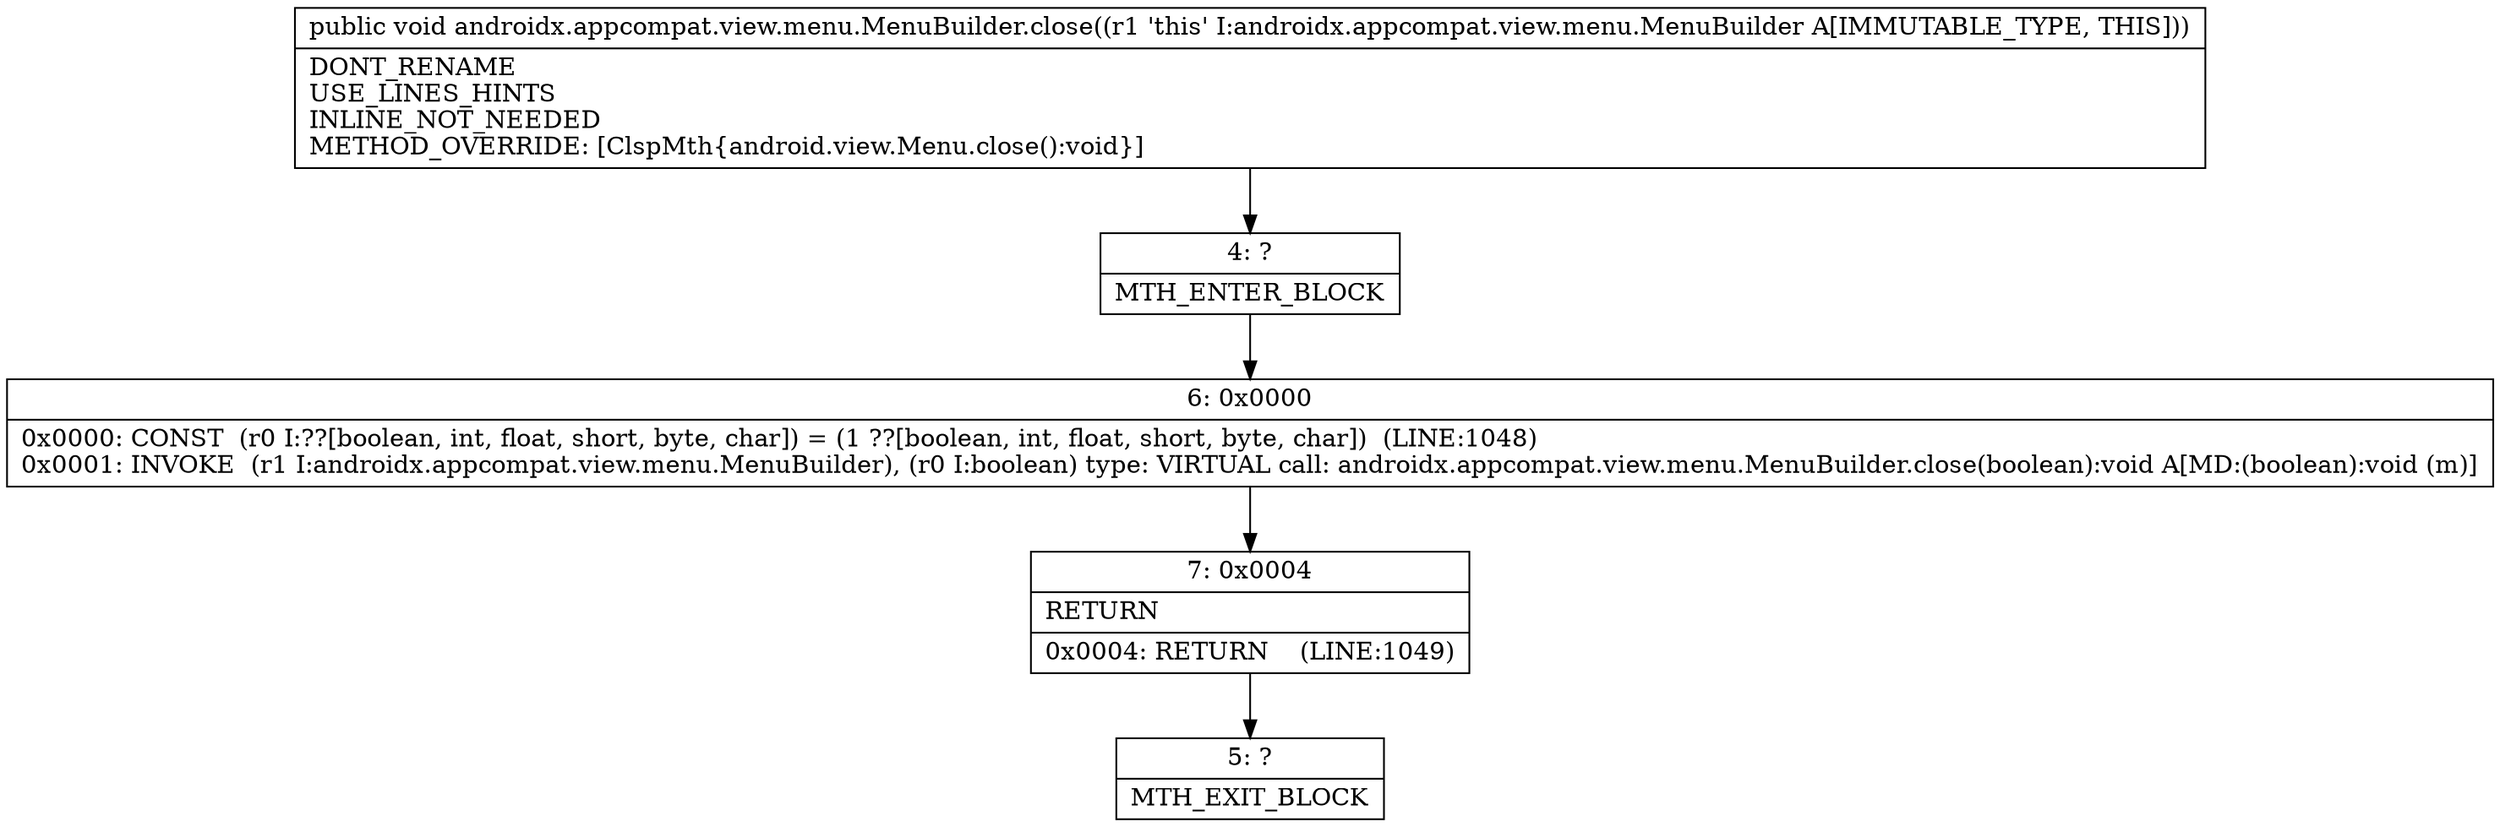 digraph "CFG forandroidx.appcompat.view.menu.MenuBuilder.close()V" {
Node_4 [shape=record,label="{4\:\ ?|MTH_ENTER_BLOCK\l}"];
Node_6 [shape=record,label="{6\:\ 0x0000|0x0000: CONST  (r0 I:??[boolean, int, float, short, byte, char]) = (1 ??[boolean, int, float, short, byte, char])  (LINE:1048)\l0x0001: INVOKE  (r1 I:androidx.appcompat.view.menu.MenuBuilder), (r0 I:boolean) type: VIRTUAL call: androidx.appcompat.view.menu.MenuBuilder.close(boolean):void A[MD:(boolean):void (m)]\l}"];
Node_7 [shape=record,label="{7\:\ 0x0004|RETURN\l|0x0004: RETURN    (LINE:1049)\l}"];
Node_5 [shape=record,label="{5\:\ ?|MTH_EXIT_BLOCK\l}"];
MethodNode[shape=record,label="{public void androidx.appcompat.view.menu.MenuBuilder.close((r1 'this' I:androidx.appcompat.view.menu.MenuBuilder A[IMMUTABLE_TYPE, THIS]))  | DONT_RENAME\lUSE_LINES_HINTS\lINLINE_NOT_NEEDED\lMETHOD_OVERRIDE: [ClspMth\{android.view.Menu.close():void\}]\l}"];
MethodNode -> Node_4;Node_4 -> Node_6;
Node_6 -> Node_7;
Node_7 -> Node_5;
}

